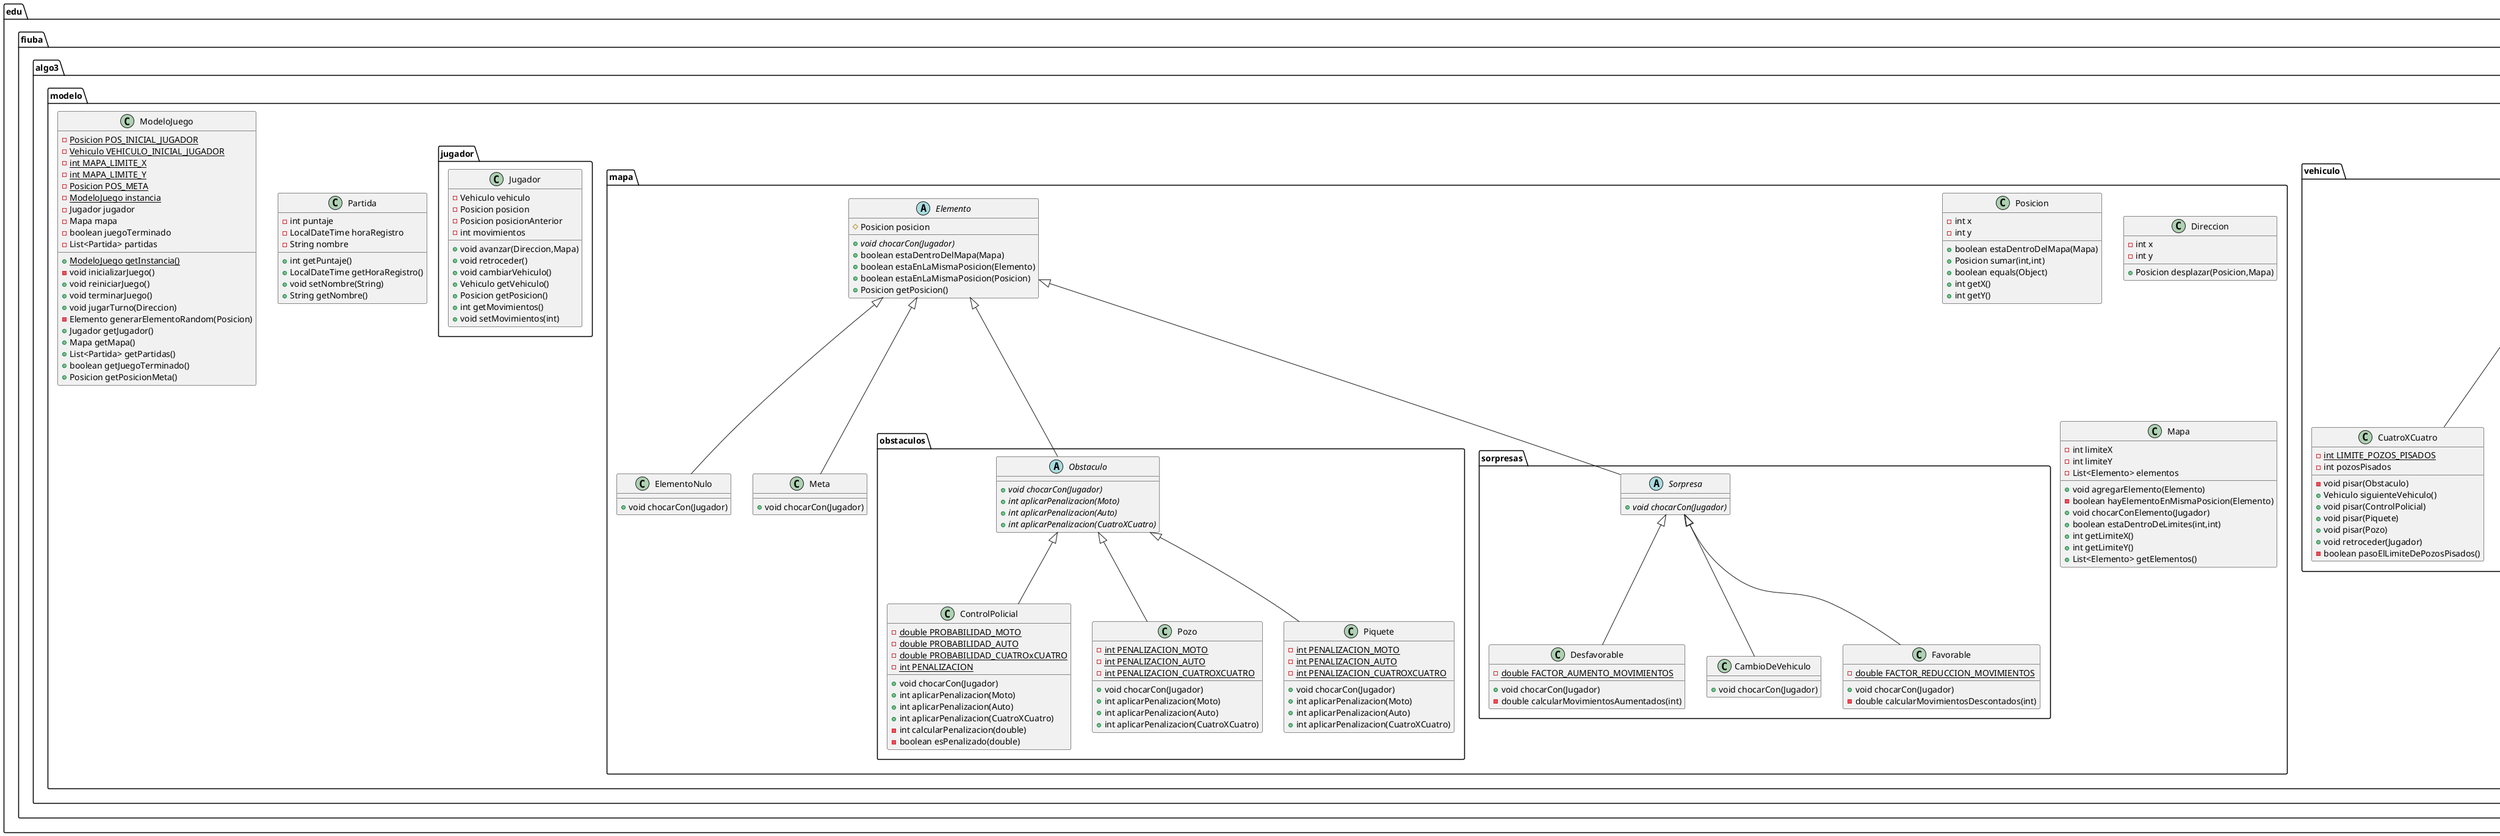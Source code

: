 @startuml
class edu.fiuba.algo3.modelo.vehiculo.CuatroXCuatro {
- {static} int LIMITE_POZOS_PISADOS
- int pozosPisados
- void pisar(Obstaculo)
+ Vehiculo siguienteVehiculo()
+ void pisar(ControlPolicial)
+ void pisar(Piquete)
+ void pisar(Pozo)
+ void retroceder(Jugador)
- boolean pasoElLimiteDePozosPisados()
}
class edu.fiuba.algo3.modelo.mapa.Posicion {
- int x
- int y
+ boolean estaDentroDelMapa(Mapa)
+ Posicion sumar(int,int)
+ boolean equals(Object)
+ int getX()
+ int getY()
}
class edu.fiuba.algo3.modelo.mapa.obstaculos.ControlPolicial {
- {static} double PROBABILIDAD_MOTO
- {static} double PROBABILIDAD_AUTO
- {static} double PROBABILIDAD_CUATROxCUATRO
- {static} int PENALIZACION
+ void chocarCon(Jugador)
+ int aplicarPenalizacion(Moto)
+ int aplicarPenalizacion(Auto)
+ int aplicarPenalizacion(CuatroXCuatro)
- int calcularPenalizacion(double)
- boolean esPenalizado(double)
}
class edu.fiuba.algo3.modelo.mapa.Direccion {
- int x
- int y
+ Posicion desplazar(Posicion,Mapa)
}
class edu.fiuba.algo3.modelo.mapa.obstaculos.Pozo {
- {static} int PENALIZACION_MOTO
- {static} int PENALIZACION_AUTO
- {static} int PENALIZACION_CUATROXCUATRO
+ void chocarCon(Jugador)
+ int aplicarPenalizacion(Moto)
+ int aplicarPenalizacion(Auto)
+ int aplicarPenalizacion(CuatroXCuatro)
}
class edu.fiuba.algo3.modelo.mapa.sorpresas.Desfavorable {
- {static} double FACTOR_AUMENTO_MOVIMIENTOS
+ void chocarCon(Jugador)
- double calcularMovimientosAumentados(int)
}
abstract class edu.fiuba.algo3.modelo.mapa.Elemento {
# Posicion posicion
+ {abstract}void chocarCon(Jugador)
+ boolean estaDentroDelMapa(Mapa)
+ boolean estaEnLaMismaPosicion(Elemento)
+ boolean estaEnLaMismaPosicion(Posicion)
+ Posicion getPosicion()
}
class edu.fiuba.algo3.modelo.vehiculo.Auto {
- void pisar(Obstaculo)
+ Vehiculo siguienteVehiculo()
+ void pisar(ControlPolicial)
+ void pisar(Piquete)
+ void pisar(Pozo)
+ void retroceder(Jugador)
}
class edu.fiuba.algo3.modelo.mapa.sorpresas.CambioDeVehiculo {
+ void chocarCon(Jugador)
}
class edu.fiuba.algo3.modelo.Partida {
- int puntaje
- LocalDateTime horaRegistro
- String nombre
+ int getPuntaje()
+ LocalDateTime getHoraRegistro()
+ void setNombre(String)
+ String getNombre()
}
class edu.fiuba.algo3.modelo.vehiculo.Moto {
- void pisar(Obstaculo)
+ Vehiculo siguienteVehiculo()
+ void pisar(ControlPolicial)
+ void pisar(Piquete)
+ void pisar(Pozo)
+ void retroceder(Jugador)
}
class edu.fiuba.algo3.modelo.ModeloJuego {
- {static} Posicion POS_INICIAL_JUGADOR
- {static} Vehiculo VEHICULO_INICIAL_JUGADOR
- {static} int MAPA_LIMITE_X
- {static} int MAPA_LIMITE_Y
- {static} Posicion POS_META
- {static} ModeloJuego instancia
- Jugador jugador
- Mapa mapa
- boolean juegoTerminado
- List<Partida> partidas
+ {static} ModeloJuego getInstancia()
- void inicializarJuego()
+ void reiniciarJuego()
+ void terminarJuego()
+ void jugarTurno(Direccion)
- Elemento generarElementoRandom(Posicion)
+ Jugador getJugador()
+ Mapa getMapa()
+ List<Partida> getPartidas()
+ boolean getJuegoTerminado()
+ Posicion getPosicionMeta()
}
class edu.fiuba.algo3.modelo.mapa.sorpresas.Favorable {
- {static} double FACTOR_REDUCCION_MOVIMIENTOS
+ void chocarCon(Jugador)
- double calcularMovimientosDescontados(int)
}
class edu.fiuba.algo3.modelo.jugador.Jugador {
- Vehiculo vehiculo
- Posicion posicion
- Posicion posicionAnterior
- int movimientos
+ void avanzar(Direccion,Mapa)
+ void retroceder()
+ void cambiarVehiculo()
+ Vehiculo getVehiculo()
+ Posicion getPosicion()
+ int getMovimientos()
+ void setMovimientos(int)
}
abstract class edu.fiuba.algo3.modelo.mapa.obstaculos.Obstaculo {
+ {abstract}void chocarCon(Jugador)
+ {abstract}int aplicarPenalizacion(Moto)
+ {abstract}int aplicarPenalizacion(Auto)
+ {abstract}int aplicarPenalizacion(CuatroXCuatro)
}
class edu.fiuba.algo3.modelo.mapa.ElementoNulo {
+ void chocarCon(Jugador)
}
class edu.fiuba.algo3.modelo.mapa.obstaculos.Piquete {
- {static} int PENALIZACION_MOTO
- {static} int PENALIZACION_AUTO
- {static} int PENALIZACION_CUATROXCUATRO
+ void chocarCon(Jugador)
+ int aplicarPenalizacion(Moto)
+ int aplicarPenalizacion(Auto)
+ int aplicarPenalizacion(CuatroXCuatro)
}
class edu.fiuba.algo3.modelo.mapa.Meta {
+ void chocarCon(Jugador)
}
abstract class edu.fiuba.algo3.modelo.vehiculo.Vehiculo {
# int penalizaciones
+ {abstract}Vehiculo siguienteVehiculo()
+ {abstract}void pisar(ControlPolicial)
+ {abstract}void pisar(Piquete)
+ {abstract}void pisar(Pozo)
+ {abstract}void retroceder(Jugador)
+ void reducirPenalizaciones()
+ boolean tienePenalizaciones()
}
class edu.fiuba.algo3.modelo.mapa.Mapa {
- int limiteX
- int limiteY
- List<Elemento> elementos
+ void agregarElemento(Elemento)
- boolean hayElementoEnMismaPosicion(Elemento)
+ void chocarConElemento(Jugador)
+ boolean estaDentroDeLimites(int,int)
+ int getLimiteX()
+ int getLimiteY()
+ List<Elemento> getElementos()
}
abstract class edu.fiuba.algo3.modelo.mapa.sorpresas.Sorpresa {
+ {abstract}void chocarCon(Jugador)
}


edu.fiuba.algo3.modelo.vehiculo.Vehiculo <|-- edu.fiuba.algo3.modelo.vehiculo.CuatroXCuatro
edu.fiuba.algo3.modelo.mapa.obstaculos.Obstaculo <|-- edu.fiuba.algo3.modelo.mapa.obstaculos.ControlPolicial
edu.fiuba.algo3.modelo.mapa.obstaculos.Obstaculo <|-- edu.fiuba.algo3.modelo.mapa.obstaculos.Pozo
edu.fiuba.algo3.modelo.mapa.sorpresas.Sorpresa <|-- edu.fiuba.algo3.modelo.mapa.sorpresas.Desfavorable
edu.fiuba.algo3.modelo.vehiculo.Vehiculo <|-- edu.fiuba.algo3.modelo.vehiculo.Auto
edu.fiuba.algo3.modelo.mapa.sorpresas.Sorpresa <|-- edu.fiuba.algo3.modelo.mapa.sorpresas.CambioDeVehiculo
edu.fiuba.algo3.modelo.vehiculo.Vehiculo <|-- edu.fiuba.algo3.modelo.vehiculo.Moto
edu.fiuba.algo3.modelo.mapa.sorpresas.Sorpresa <|-- edu.fiuba.algo3.modelo.mapa.sorpresas.Favorable
edu.fiuba.algo3.modelo.mapa.Elemento <|-- edu.fiuba.algo3.modelo.mapa.obstaculos.Obstaculo
edu.fiuba.algo3.modelo.mapa.Elemento <|-- edu.fiuba.algo3.modelo.mapa.ElementoNulo
edu.fiuba.algo3.modelo.mapa.obstaculos.Obstaculo <|-- edu.fiuba.algo3.modelo.mapa.obstaculos.Piquete
edu.fiuba.algo3.modelo.mapa.Elemento <|-- edu.fiuba.algo3.modelo.mapa.Meta
edu.fiuba.algo3.modelo.mapa.Elemento <|-- edu.fiuba.algo3.modelo.mapa.sorpresas.Sorpresa
@enduml